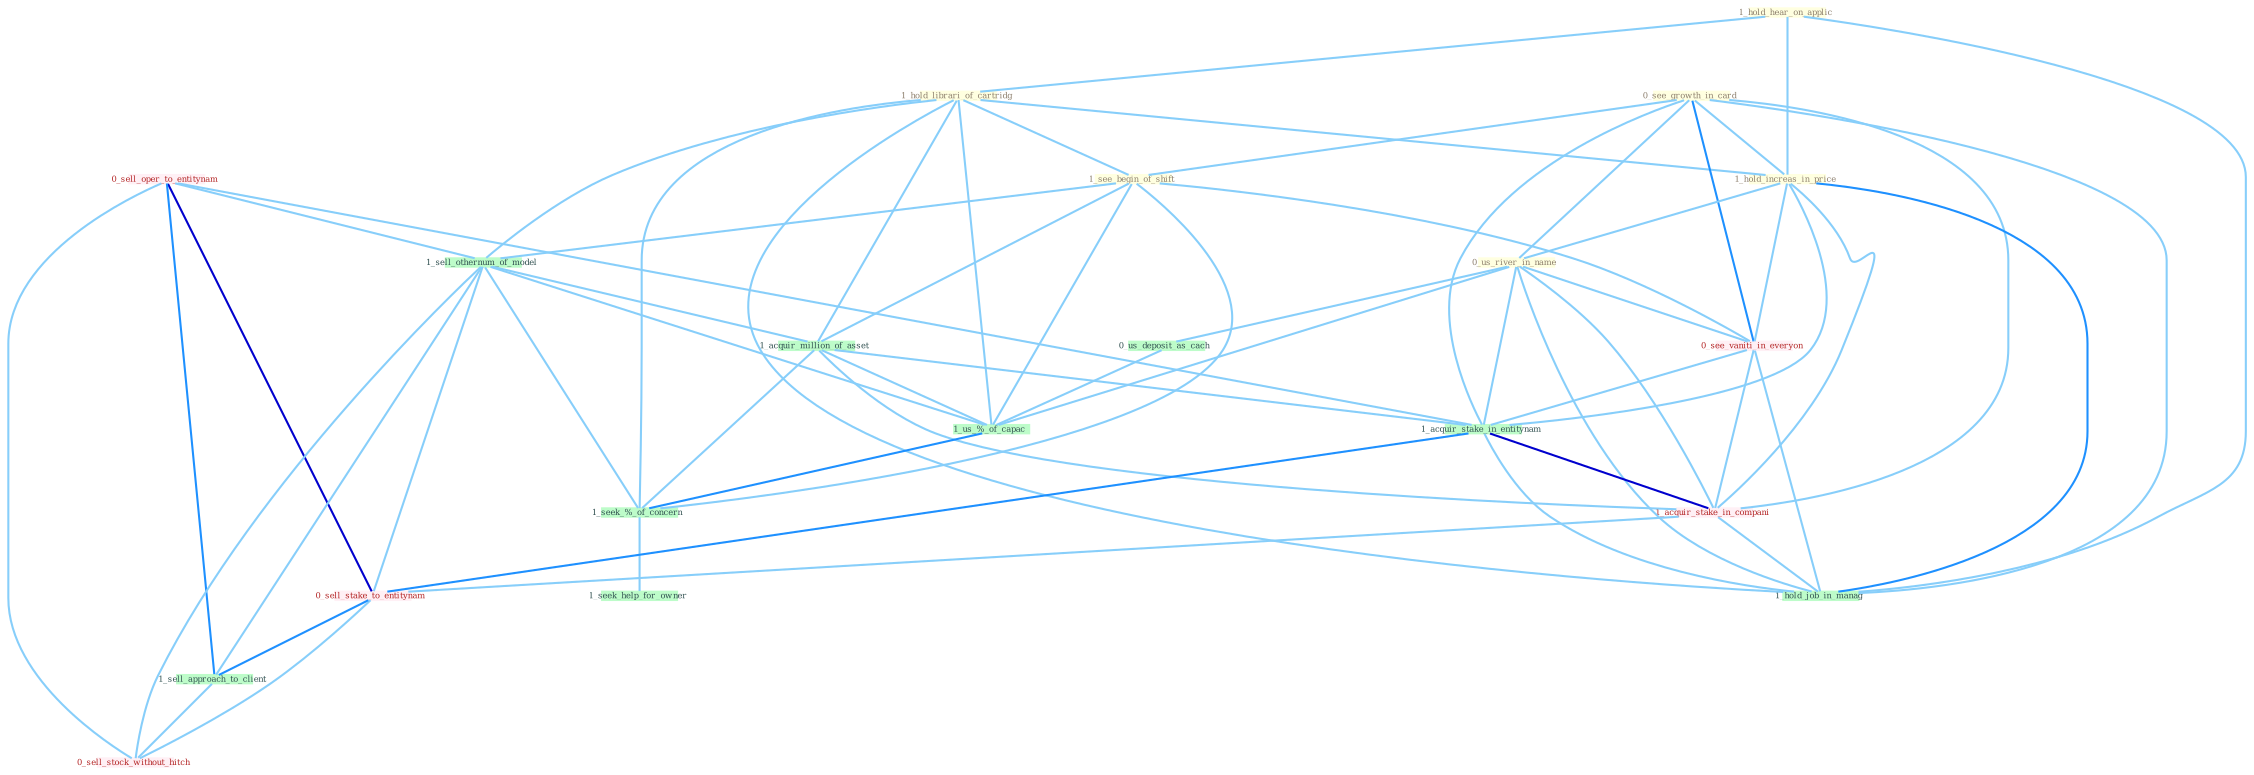 Graph G{ 
    node
    [shape=polygon,style=filled,width=.5,height=.06,color="#BDFCC9",fixedsize=true,fontsize=4,
    fontcolor="#2f4f4f"];
    {node
    [color="#ffffe0", fontcolor="#8b7d6b"] "1_hold_hear_on_applic " "1_hold_librari_of_cartridg " "0_see_growth_in_card " "1_see_begin_of_shift " "1_hold_increas_in_price " "0_us_river_in_name "}
{node [color="#fff0f5", fontcolor="#b22222"] "0_sell_oper_to_entitynam " "0_see_vaniti_in_everyon " "1_acquir_stake_in_compani " "0_sell_stake_to_entitynam " "0_sell_stock_without_hitch "}
edge [color="#B0E2FF"];

	"1_hold_hear_on_applic " -- "1_hold_librari_of_cartridg " [w="1", color="#87cefa" ];
	"1_hold_hear_on_applic " -- "1_hold_increas_in_price " [w="1", color="#87cefa" ];
	"1_hold_hear_on_applic " -- "1_hold_job_in_manag " [w="1", color="#87cefa" ];
	"1_hold_librari_of_cartridg " -- "1_see_begin_of_shift " [w="1", color="#87cefa" ];
	"1_hold_librari_of_cartridg " -- "1_hold_increas_in_price " [w="1", color="#87cefa" ];
	"1_hold_librari_of_cartridg " -- "1_sell_othernum_of_model " [w="1", color="#87cefa" ];
	"1_hold_librari_of_cartridg " -- "1_acquir_million_of_asset " [w="1", color="#87cefa" ];
	"1_hold_librari_of_cartridg " -- "1_us_%_of_capac " [w="1", color="#87cefa" ];
	"1_hold_librari_of_cartridg " -- "1_hold_job_in_manag " [w="1", color="#87cefa" ];
	"1_hold_librari_of_cartridg " -- "1_seek_%_of_concern " [w="1", color="#87cefa" ];
	"0_see_growth_in_card " -- "1_see_begin_of_shift " [w="1", color="#87cefa" ];
	"0_see_growth_in_card " -- "1_hold_increas_in_price " [w="1", color="#87cefa" ];
	"0_see_growth_in_card " -- "0_us_river_in_name " [w="1", color="#87cefa" ];
	"0_see_growth_in_card " -- "0_see_vaniti_in_everyon " [w="2", color="#1e90ff" , len=0.8];
	"0_see_growth_in_card " -- "1_acquir_stake_in_entitynam " [w="1", color="#87cefa" ];
	"0_see_growth_in_card " -- "1_acquir_stake_in_compani " [w="1", color="#87cefa" ];
	"0_see_growth_in_card " -- "1_hold_job_in_manag " [w="1", color="#87cefa" ];
	"1_see_begin_of_shift " -- "1_sell_othernum_of_model " [w="1", color="#87cefa" ];
	"1_see_begin_of_shift " -- "0_see_vaniti_in_everyon " [w="1", color="#87cefa" ];
	"1_see_begin_of_shift " -- "1_acquir_million_of_asset " [w="1", color="#87cefa" ];
	"1_see_begin_of_shift " -- "1_us_%_of_capac " [w="1", color="#87cefa" ];
	"1_see_begin_of_shift " -- "1_seek_%_of_concern " [w="1", color="#87cefa" ];
	"1_hold_increas_in_price " -- "0_us_river_in_name " [w="1", color="#87cefa" ];
	"1_hold_increas_in_price " -- "0_see_vaniti_in_everyon " [w="1", color="#87cefa" ];
	"1_hold_increas_in_price " -- "1_acquir_stake_in_entitynam " [w="1", color="#87cefa" ];
	"1_hold_increas_in_price " -- "1_acquir_stake_in_compani " [w="1", color="#87cefa" ];
	"1_hold_increas_in_price " -- "1_hold_job_in_manag " [w="2", color="#1e90ff" , len=0.8];
	"0_us_river_in_name " -- "0_see_vaniti_in_everyon " [w="1", color="#87cefa" ];
	"0_us_river_in_name " -- "0_us_deposit_as_cach " [w="1", color="#87cefa" ];
	"0_us_river_in_name " -- "1_acquir_stake_in_entitynam " [w="1", color="#87cefa" ];
	"0_us_river_in_name " -- "1_acquir_stake_in_compani " [w="1", color="#87cefa" ];
	"0_us_river_in_name " -- "1_us_%_of_capac " [w="1", color="#87cefa" ];
	"0_us_river_in_name " -- "1_hold_job_in_manag " [w="1", color="#87cefa" ];
	"0_sell_oper_to_entitynam " -- "1_sell_othernum_of_model " [w="1", color="#87cefa" ];
	"0_sell_oper_to_entitynam " -- "1_acquir_stake_in_entitynam " [w="1", color="#87cefa" ];
	"0_sell_oper_to_entitynam " -- "0_sell_stake_to_entitynam " [w="3", color="#0000cd" , len=0.6];
	"0_sell_oper_to_entitynam " -- "1_sell_approach_to_client " [w="2", color="#1e90ff" , len=0.8];
	"0_sell_oper_to_entitynam " -- "0_sell_stock_without_hitch " [w="1", color="#87cefa" ];
	"1_sell_othernum_of_model " -- "1_acquir_million_of_asset " [w="1", color="#87cefa" ];
	"1_sell_othernum_of_model " -- "0_sell_stake_to_entitynam " [w="1", color="#87cefa" ];
	"1_sell_othernum_of_model " -- "1_us_%_of_capac " [w="1", color="#87cefa" ];
	"1_sell_othernum_of_model " -- "1_sell_approach_to_client " [w="1", color="#87cefa" ];
	"1_sell_othernum_of_model " -- "0_sell_stock_without_hitch " [w="1", color="#87cefa" ];
	"1_sell_othernum_of_model " -- "1_seek_%_of_concern " [w="1", color="#87cefa" ];
	"0_see_vaniti_in_everyon " -- "1_acquir_stake_in_entitynam " [w="1", color="#87cefa" ];
	"0_see_vaniti_in_everyon " -- "1_acquir_stake_in_compani " [w="1", color="#87cefa" ];
	"0_see_vaniti_in_everyon " -- "1_hold_job_in_manag " [w="1", color="#87cefa" ];
	"1_acquir_million_of_asset " -- "1_acquir_stake_in_entitynam " [w="1", color="#87cefa" ];
	"1_acquir_million_of_asset " -- "1_acquir_stake_in_compani " [w="1", color="#87cefa" ];
	"1_acquir_million_of_asset " -- "1_us_%_of_capac " [w="1", color="#87cefa" ];
	"1_acquir_million_of_asset " -- "1_seek_%_of_concern " [w="1", color="#87cefa" ];
	"0_us_deposit_as_cach " -- "1_us_%_of_capac " [w="1", color="#87cefa" ];
	"1_acquir_stake_in_entitynam " -- "1_acquir_stake_in_compani " [w="3", color="#0000cd" , len=0.6];
	"1_acquir_stake_in_entitynam " -- "0_sell_stake_to_entitynam " [w="2", color="#1e90ff" , len=0.8];
	"1_acquir_stake_in_entitynam " -- "1_hold_job_in_manag " [w="1", color="#87cefa" ];
	"1_acquir_stake_in_compani " -- "0_sell_stake_to_entitynam " [w="1", color="#87cefa" ];
	"1_acquir_stake_in_compani " -- "1_hold_job_in_manag " [w="1", color="#87cefa" ];
	"0_sell_stake_to_entitynam " -- "1_sell_approach_to_client " [w="2", color="#1e90ff" , len=0.8];
	"0_sell_stake_to_entitynam " -- "0_sell_stock_without_hitch " [w="1", color="#87cefa" ];
	"1_us_%_of_capac " -- "1_seek_%_of_concern " [w="2", color="#1e90ff" , len=0.8];
	"1_sell_approach_to_client " -- "0_sell_stock_without_hitch " [w="1", color="#87cefa" ];
	"1_seek_%_of_concern " -- "1_seek_help_for_owner " [w="1", color="#87cefa" ];
}